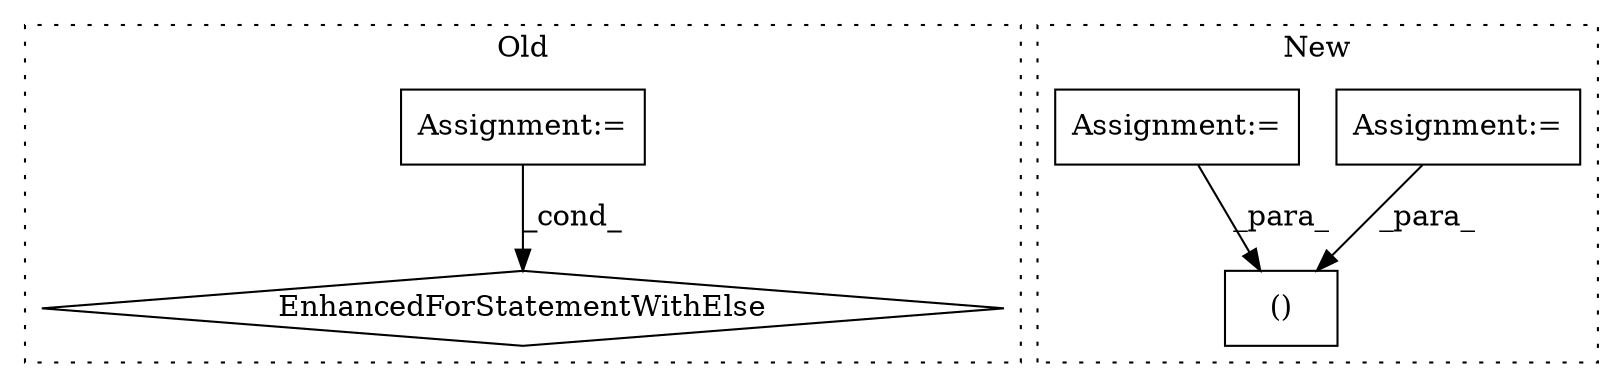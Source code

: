 digraph G {
subgraph cluster0 {
1 [label="EnhancedForStatementWithElse" a="115" s="1235,1317" l="53,155" shape="diamond"];
3 [label="Assignment:=" a="7" s="674" l="7" shape="box"];
label = "Old";
style="dotted";
}
subgraph cluster1 {
2 [label="()" a="106" s="1688" l="140" shape="box"];
4 [label="Assignment:=" a="7" s="710" l="12" shape="box"];
5 [label="Assignment:=" a="7" s="570" l="10" shape="box"];
label = "New";
style="dotted";
}
3 -> 1 [label="_cond_"];
4 -> 2 [label="_para_"];
5 -> 2 [label="_para_"];
}